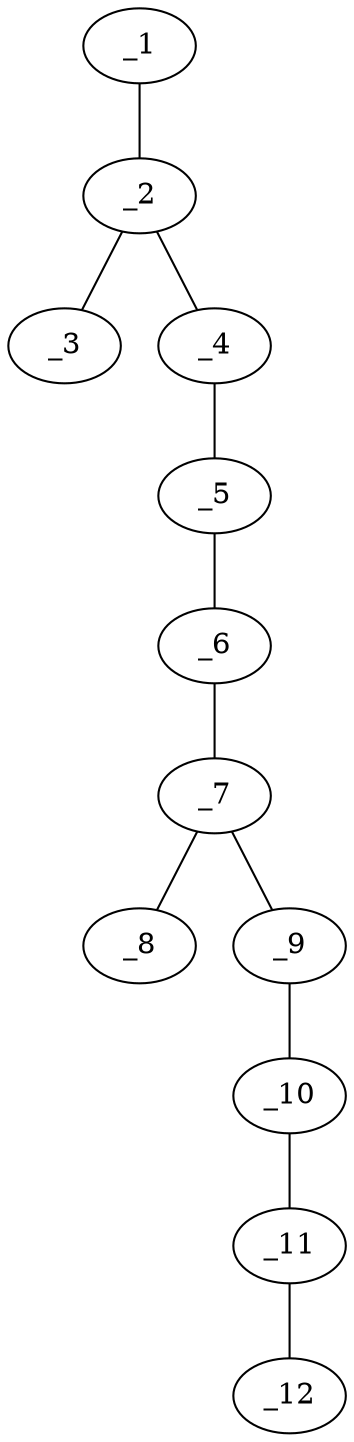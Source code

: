 graph molid640331 {
	_1	 [charge=0,
		chem=1,
		symbol="C  ",
		x="9.7942",
		y="0.75"];
	_2	 [charge=0,
		chem=1,
		symbol="C  ",
		x="8.9282",
		y="0.25"];
	_1 -- _2	 [valence=1];
	_3	 [charge=0,
		chem=1,
		symbol="C  ",
		x="8.9282",
		y="-0.75"];
	_2 -- _3	 [valence=1];
	_4	 [charge=0,
		chem=1,
		symbol="C  ",
		x="8.0622",
		y="0.75"];
	_2 -- _4	 [valence=2];
	_5	 [charge=0,
		chem=1,
		symbol="C  ",
		x="7.1962",
		y="0.25"];
	_4 -- _5	 [valence=1];
	_6	 [charge=0,
		chem=1,
		symbol="C  ",
		x="6.3301",
		y="0.75"];
	_5 -- _6	 [valence=1];
	_7	 [charge=0,
		chem=1,
		symbol="C  ",
		x="5.4641",
		y="0.25"];
	_6 -- _7	 [valence=1];
	_8	 [charge=0,
		chem=1,
		symbol="C  ",
		x="5.4641",
		y="-0.75"];
	_7 -- _8	 [valence=1];
	_9	 [charge=0,
		chem=1,
		symbol="C  ",
		x="4.5981",
		y="0.75"];
	_7 -- _9	 [valence=2];
	_10	 [charge=0,
		chem=1,
		symbol="C  ",
		x="3.7321",
		y="0.25"];
	_9 -- _10	 [valence=1];
	_11	 [charge=0,
		chem=4,
		symbol="N  ",
		x="2.866",
		y="0.75"];
	_10 -- _11	 [valence=2];
	_12	 [charge=0,
		chem=2,
		symbol="O  ",
		x=2,
		y="0.25"];
	_11 -- _12	 [valence=1];
}
